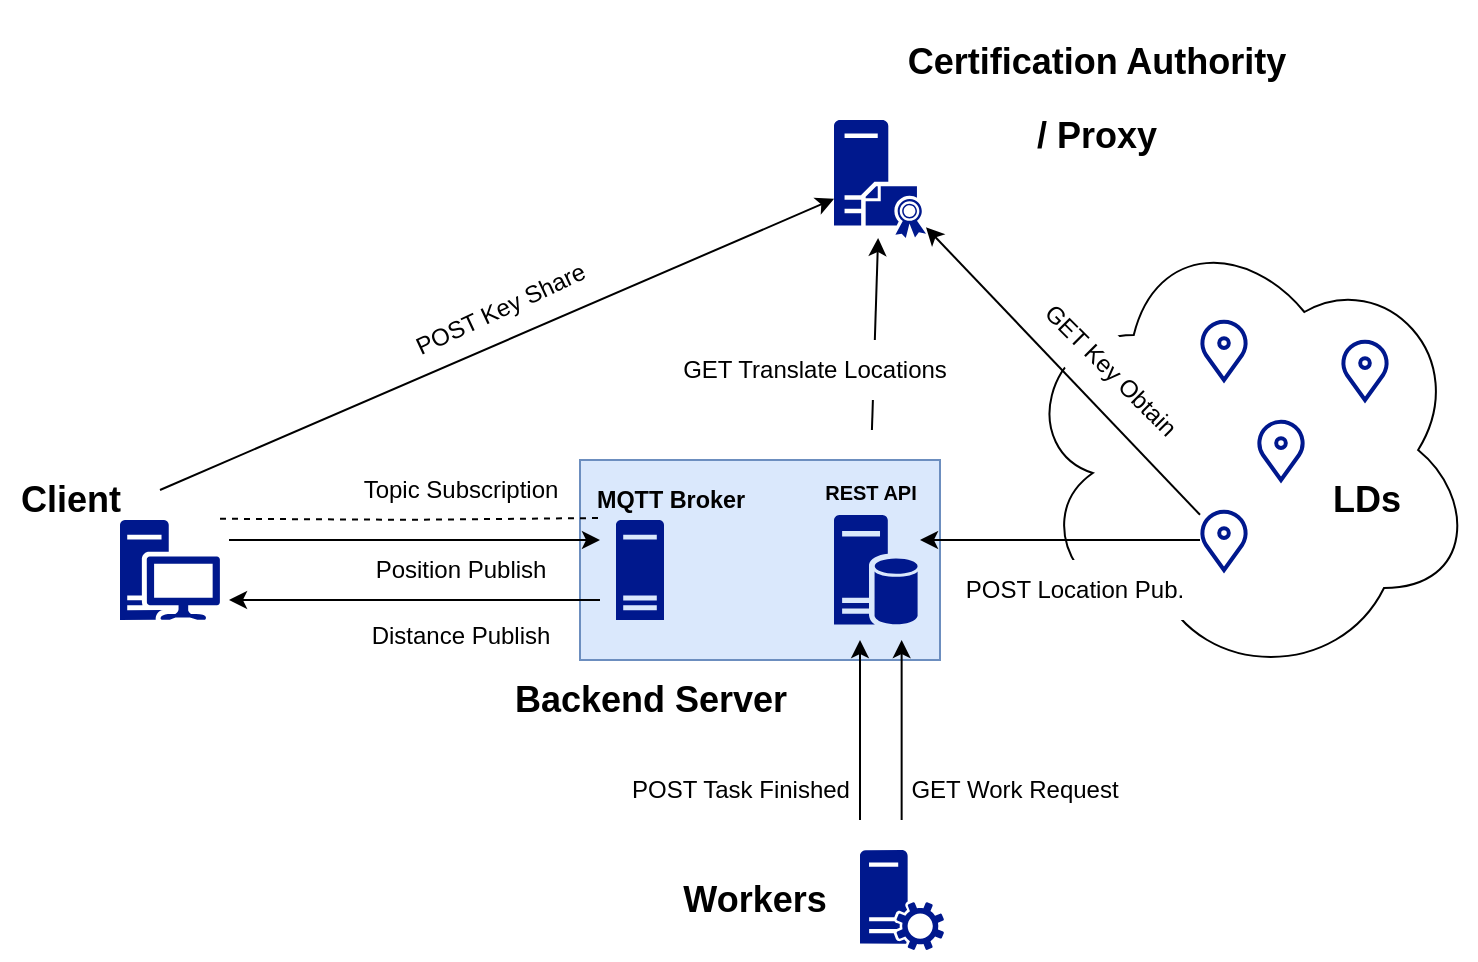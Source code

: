 <mxfile version="27.0.9">
  <diagram name="Page-1" id="tL0EpzMPCiaH0TBD6QNw">
    <mxGraphModel dx="608" dy="400" grid="1" gridSize="10" guides="1" tooltips="1" connect="1" arrows="1" fold="1" page="1" pageScale="1" pageWidth="850" pageHeight="1100" math="1" shadow="0">
      <root>
        <mxCell id="0" />
        <mxCell id="1" parent="0" />
        <mxCell id="kfD3mXovoqSjr9ffwBBw-2" value="" style="rounded=0;whiteSpace=wrap;html=1;fillColor=#dae8fc;strokeColor=#6c8ebf;" vertex="1" parent="1">
          <mxGeometry x="350" y="290" width="180" height="100" as="geometry" />
        </mxCell>
        <mxCell id="9BL0vlbrnJeQ3a65S5Mm-3" value="" style="ellipse;shape=cloud;whiteSpace=wrap;html=1;" parent="1" vertex="1">
          <mxGeometry x="570" y="170" width="227.5" height="230" as="geometry" />
        </mxCell>
        <mxCell id="9BL0vlbrnJeQ3a65S5Mm-7" style="edgeStyle=orthogonalEdgeStyle;rounded=0;orthogonalLoop=1;jettySize=auto;html=1;endArrow=none;startFill=0;dashed=1;" parent="1" edge="1">
          <mxGeometry relative="1" as="geometry">
            <mxPoint x="360" y="319" as="targetPoint" />
            <mxPoint x="170" y="319.38" as="sourcePoint" />
          </mxGeometry>
        </mxCell>
        <mxCell id="YgEAm29q99Pr3n_9_nYM-4" value="" style="sketch=0;aspect=fixed;pointerEvents=1;shadow=0;dashed=0;html=1;strokeColor=none;labelPosition=center;verticalLabelPosition=bottom;verticalAlign=top;align=center;fillColor=#00188D;shape=mxgraph.mscae.enterprise.workstation_client" parent="1" vertex="1">
          <mxGeometry x="120" y="320" width="50" height="50" as="geometry" />
        </mxCell>
        <mxCell id="9BL0vlbrnJeQ3a65S5Mm-33" style="rounded=0;orthogonalLoop=1;jettySize=auto;html=1;" parent="1" target="9BL0vlbrnJeQ3a65S5Mm-22" edge="1" source="kfD3mXovoqSjr9ffwBBw-4">
          <mxGeometry relative="1" as="geometry">
            <mxPoint x="460" y="290" as="sourcePoint" />
          </mxGeometry>
        </mxCell>
        <mxCell id="YgEAm29q99Pr3n_9_nYM-6" value="" style="sketch=0;aspect=fixed;pointerEvents=1;shadow=0;dashed=0;html=1;strokeColor=none;labelPosition=center;verticalLabelPosition=bottom;verticalAlign=top;align=center;fillColor=#00188D;shape=mxgraph.mscae.enterprise.database_server" parent="1" vertex="1">
          <mxGeometry x="477" y="317.5" width="41.8" height="55" as="geometry" />
        </mxCell>
        <mxCell id="YgEAm29q99Pr3n_9_nYM-9" value="" style="html=1;verticalLabelPosition=bottom;align=center;labelBackgroundColor=#ffffff;verticalAlign=top;strokeWidth=2;strokeColor=#00188D;shadow=0;dashed=0;shape=mxgraph.ios7.icons.location;" parent="1" vertex="1">
          <mxGeometry x="660" y="220" width="24" height="30" as="geometry" />
        </mxCell>
        <mxCell id="9BL0vlbrnJeQ3a65S5Mm-24" style="rounded=0;orthogonalLoop=1;jettySize=auto;html=1;" parent="1" source="YgEAm29q99Pr3n_9_nYM-10" target="9BL0vlbrnJeQ3a65S5Mm-22" edge="1">
          <mxGeometry relative="1" as="geometry" />
        </mxCell>
        <mxCell id="YgEAm29q99Pr3n_9_nYM-10" value="" style="html=1;verticalLabelPosition=bottom;align=center;labelBackgroundColor=#ffffff;verticalAlign=top;strokeWidth=2;strokeColor=#00188D;shadow=0;dashed=0;shape=mxgraph.ios7.icons.location;" parent="1" vertex="1">
          <mxGeometry x="660" y="315" width="24" height="30" as="geometry" />
        </mxCell>
        <mxCell id="YgEAm29q99Pr3n_9_nYM-14" style="rounded=0;orthogonalLoop=1;jettySize=auto;html=1;jumpStyle=none;endArrow=none;startFill=1;flowAnimation=0;startArrow=classic;" parent="1" source="9BL0vlbrnJeQ3a65S5Mm-22" edge="1">
          <mxGeometry relative="1" as="geometry">
            <mxPoint x="470" y="170" as="sourcePoint" />
            <mxPoint x="140" y="305" as="targetPoint" />
          </mxGeometry>
        </mxCell>
        <mxCell id="YgEAm29q99Pr3n_9_nYM-20" value="&lt;h2&gt;LDs&lt;/h2&gt;" style="text;html=1;align=center;verticalAlign=middle;resizable=0;points=[];autosize=1;strokeColor=none;fillColor=none;" parent="1" vertex="1">
          <mxGeometry x="712.5" y="280" width="60" height="60" as="geometry" />
        </mxCell>
        <mxCell id="YgEAm29q99Pr3n_9_nYM-23" value="&lt;h2&gt;Backend Server&lt;/h2&gt;" style="text;html=1;align=center;verticalAlign=middle;resizable=0;points=[];autosize=1;strokeColor=none;fillColor=none;" parent="1" vertex="1">
          <mxGeometry x="304.5" y="380" width="160" height="60" as="geometry" />
        </mxCell>
        <mxCell id="YgEAm29q99Pr3n_9_nYM-25" value="&lt;h2&gt;Client&lt;/h2&gt;" style="text;html=1;align=center;verticalAlign=middle;resizable=0;points=[];autosize=1;strokeColor=none;fillColor=none;" parent="1" vertex="1">
          <mxGeometry x="60" y="280" width="70" height="60" as="geometry" />
        </mxCell>
        <mxCell id="YgEAm29q99Pr3n_9_nYM-32" value="" style="sketch=0;pointerEvents=1;shadow=0;dashed=0;html=1;strokeColor=none;labelPosition=center;verticalLabelPosition=bottom;verticalAlign=top;align=center;fillColor=#00188D;shape=mxgraph.mscae.system_center.roles" parent="1" vertex="1">
          <mxGeometry x="490" y="485" width="42" height="50" as="geometry" />
        </mxCell>
        <mxCell id="YgEAm29q99Pr3n_9_nYM-33" style="rounded=0;orthogonalLoop=1;jettySize=auto;html=1;jumpStyle=none;endArrow=none;startFill=1;endFill=1;startArrow=classic;" parent="1" edge="1">
          <mxGeometry relative="1" as="geometry">
            <mxPoint x="510.82" y="380" as="sourcePoint" />
            <mxPoint x="510.82" y="470" as="targetPoint" />
          </mxGeometry>
        </mxCell>
        <mxCell id="YgEAm29q99Pr3n_9_nYM-36" value="&lt;h2&gt;Workers&lt;/h2&gt;" style="text;html=1;align=center;verticalAlign=middle;resizable=0;points=[];autosize=1;strokeColor=none;fillColor=none;" parent="1" vertex="1">
          <mxGeometry x="392" y="480" width="90" height="60" as="geometry" />
        </mxCell>
        <mxCell id="9BL0vlbrnJeQ3a65S5Mm-2" value="&lt;div&gt;POST Key Share&lt;/div&gt;" style="text;html=1;align=center;verticalAlign=middle;resizable=0;points=[];autosize=1;strokeColor=none;fillColor=none;rotation=-25;" parent="1" vertex="1">
          <mxGeometry x="254.5" y="200" width="110" height="30" as="geometry" />
        </mxCell>
        <mxCell id="9BL0vlbrnJeQ3a65S5Mm-6" value="GET Key Obtain" style="text;html=1;align=center;verticalAlign=middle;resizable=0;points=[];autosize=1;strokeColor=none;fillColor=default;rotation=45;" parent="1" vertex="1">
          <mxGeometry x="560" y="230" width="110" height="30" as="geometry" />
        </mxCell>
        <mxCell id="9BL0vlbrnJeQ3a65S5Mm-8" value="Topic Subscription" style="text;html=1;align=center;verticalAlign=middle;resizable=0;points=[];autosize=1;strokeColor=none;fillColor=none;" parent="1" vertex="1">
          <mxGeometry x="230" y="290" width="120" height="30" as="geometry" />
        </mxCell>
        <mxCell id="9BL0vlbrnJeQ3a65S5Mm-9" value="&lt;div&gt;Position Publish&lt;/div&gt;" style="text;html=1;align=center;verticalAlign=middle;resizable=0;points=[];autosize=1;strokeColor=none;fillColor=none;" parent="1" vertex="1">
          <mxGeometry x="235" y="330" width="110" height="30" as="geometry" />
        </mxCell>
        <mxCell id="9BL0vlbrnJeQ3a65S5Mm-10" style="rounded=0;orthogonalLoop=1;jettySize=auto;html=1;jumpStyle=none;endArrow=none;startFill=1;flowAnimation=0;startArrow=classic;" parent="1" edge="1">
          <mxGeometry relative="1" as="geometry">
            <mxPoint x="360" y="330" as="sourcePoint" />
            <mxPoint x="174.5" y="330" as="targetPoint" />
            <Array as="points">
              <mxPoint x="244.5" y="330" />
            </Array>
          </mxGeometry>
        </mxCell>
        <mxCell id="9BL0vlbrnJeQ3a65S5Mm-11" style="rounded=0;orthogonalLoop=1;jettySize=auto;html=1;jumpStyle=none;endArrow=classic;startFill=0;flowAnimation=0;startArrow=none;endFill=1;" parent="1" edge="1">
          <mxGeometry relative="1" as="geometry">
            <mxPoint x="360" y="360" as="sourcePoint" />
            <mxPoint x="174.5" y="360" as="targetPoint" />
            <Array as="points">
              <mxPoint x="244.5" y="360" />
            </Array>
          </mxGeometry>
        </mxCell>
        <mxCell id="9BL0vlbrnJeQ3a65S5Mm-12" value="Distance Publish" style="text;html=1;align=center;verticalAlign=middle;resizable=0;points=[];autosize=1;strokeColor=none;fillColor=none;" parent="1" vertex="1">
          <mxGeometry x="234.5" y="363" width="110" height="30" as="geometry" />
        </mxCell>
        <mxCell id="9BL0vlbrnJeQ3a65S5Mm-15" value="GET Work Request" style="text;html=1;align=center;verticalAlign=middle;resizable=0;points=[];autosize=1;strokeColor=none;fillColor=none;rotation=0;" parent="1" vertex="1">
          <mxGeometry x="502" y="440" width="130" height="30" as="geometry" />
        </mxCell>
        <mxCell id="9BL0vlbrnJeQ3a65S5Mm-16" style="rounded=0;orthogonalLoop=1;jettySize=auto;html=1;jumpStyle=none;endArrow=none;startFill=1;endFill=1;startArrow=classic;" parent="1" edge="1">
          <mxGeometry relative="1" as="geometry">
            <mxPoint x="490" y="380" as="sourcePoint" />
            <mxPoint x="490" y="470" as="targetPoint" />
          </mxGeometry>
        </mxCell>
        <mxCell id="9BL0vlbrnJeQ3a65S5Mm-17" value="POST Task Finished" style="text;html=1;align=center;verticalAlign=middle;resizable=0;points=[];autosize=1;strokeColor=none;fillColor=none;rotation=0;" parent="1" vertex="1">
          <mxGeometry x="364.5" y="440" width="130" height="30" as="geometry" />
        </mxCell>
        <mxCell id="9BL0vlbrnJeQ3a65S5Mm-20" value="" style="html=1;verticalLabelPosition=bottom;align=center;labelBackgroundColor=#ffffff;verticalAlign=top;strokeWidth=2;strokeColor=#00188D;shadow=0;dashed=0;shape=mxgraph.ios7.icons.location;" parent="1" vertex="1">
          <mxGeometry x="688.5" y="270" width="24" height="30" as="geometry" />
        </mxCell>
        <mxCell id="9BL0vlbrnJeQ3a65S5Mm-22" value="" style="sketch=0;pointerEvents=1;shadow=0;dashed=0;html=1;strokeColor=none;fillColor=#00188D;labelPosition=center;verticalLabelPosition=bottom;verticalAlign=top;outlineConnect=0;align=center;shape=mxgraph.office.servers.certificate_authority;" parent="1" vertex="1">
          <mxGeometry x="477" y="120" width="46" height="59" as="geometry" />
        </mxCell>
        <mxCell id="9BL0vlbrnJeQ3a65S5Mm-25" value="&lt;h2&gt;Certification Authority&lt;/h2&gt;&lt;h2&gt;/ Proxy&lt;/h2&gt;" style="text;html=1;align=center;verticalAlign=middle;resizable=0;points=[];autosize=1;strokeColor=none;fillColor=none;" parent="1" vertex="1">
          <mxGeometry x="502.5" y="60" width="210" height="100" as="geometry" />
        </mxCell>
        <mxCell id="9BL0vlbrnJeQ3a65S5Mm-34" style="edgeStyle=orthogonalEdgeStyle;rounded=0;orthogonalLoop=1;jettySize=auto;html=1;" parent="1" source="YgEAm29q99Pr3n_9_nYM-10" edge="1">
          <mxGeometry relative="1" as="geometry">
            <mxPoint x="520" y="330" as="targetPoint" />
          </mxGeometry>
        </mxCell>
        <mxCell id="9BL0vlbrnJeQ3a65S5Mm-35" value="GET Translate Locations" style="text;html=1;align=center;verticalAlign=middle;resizable=0;points=[];autosize=1;strokeColor=none;fillColor=default;" parent="1" vertex="1">
          <mxGeometry x="391.5" y="230" width="150" height="30" as="geometry" />
        </mxCell>
        <mxCell id="9BL0vlbrnJeQ3a65S5Mm-36" value="POST Location Pub." style="text;html=1;align=center;verticalAlign=middle;resizable=0;points=[];autosize=1;strokeColor=none;fillColor=default;" parent="1" vertex="1">
          <mxGeometry x="532" y="340" width="130" height="30" as="geometry" />
        </mxCell>
        <mxCell id="9BL0vlbrnJeQ3a65S5Mm-37" value="" style="html=1;verticalLabelPosition=bottom;align=center;labelBackgroundColor=#ffffff;verticalAlign=top;strokeWidth=2;strokeColor=#00188D;shadow=0;dashed=0;shape=mxgraph.ios7.icons.location;" parent="1" vertex="1">
          <mxGeometry x="730.5" y="230" width="24" height="30" as="geometry" />
        </mxCell>
        <mxCell id="kfD3mXovoqSjr9ffwBBw-1" value="" style="sketch=0;aspect=fixed;pointerEvents=1;shadow=0;dashed=0;html=1;strokeColor=none;labelPosition=center;verticalLabelPosition=bottom;verticalAlign=top;align=center;fillColor=#00188D;shape=mxgraph.mscae.enterprise.server_generic" vertex="1" parent="1">
          <mxGeometry x="368" y="320" width="24" height="50" as="geometry" />
        </mxCell>
        <mxCell id="kfD3mXovoqSjr9ffwBBw-3" value="&lt;h3&gt;MQTT Broker&lt;/h3&gt;" style="text;html=1;align=center;verticalAlign=middle;resizable=0;points=[];autosize=1;strokeColor=none;fillColor=none;fontSize=10;" vertex="1" parent="1">
          <mxGeometry x="344.5" y="285" width="100" height="50" as="geometry" />
        </mxCell>
        <mxCell id="kfD3mXovoqSjr9ffwBBw-4" value="&lt;h3&gt;&lt;font style=&quot;font-size: 10px;&quot;&gt;REST API&lt;/font&gt;&lt;/h3&gt;" style="text;html=1;align=center;verticalAlign=middle;resizable=0;points=[];autosize=1;strokeColor=none;fillColor=none;" vertex="1" parent="1">
          <mxGeometry x="460" y="275" width="70" height="60" as="geometry" />
        </mxCell>
      </root>
    </mxGraphModel>
  </diagram>
</mxfile>
